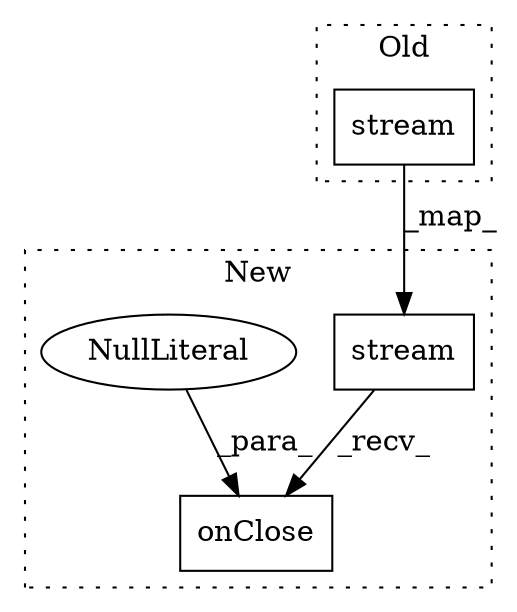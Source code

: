 digraph G {
subgraph cluster0 {
1 [label="stream" a="32" s="13228,13775" l="18,1" shape="box"];
label = "Old";
style="dotted";
}
subgraph cluster1 {
2 [label="stream" a="32" s="13342,13889" l="18,1" shape="box"];
3 [label="onClose" a="32" s="13891,13912" l="8,1" shape="box"];
4 [label="NullLiteral" a="33" s="13899" l="13" shape="ellipse"];
label = "New";
style="dotted";
}
1 -> 2 [label="_map_"];
2 -> 3 [label="_recv_"];
4 -> 3 [label="_para_"];
}